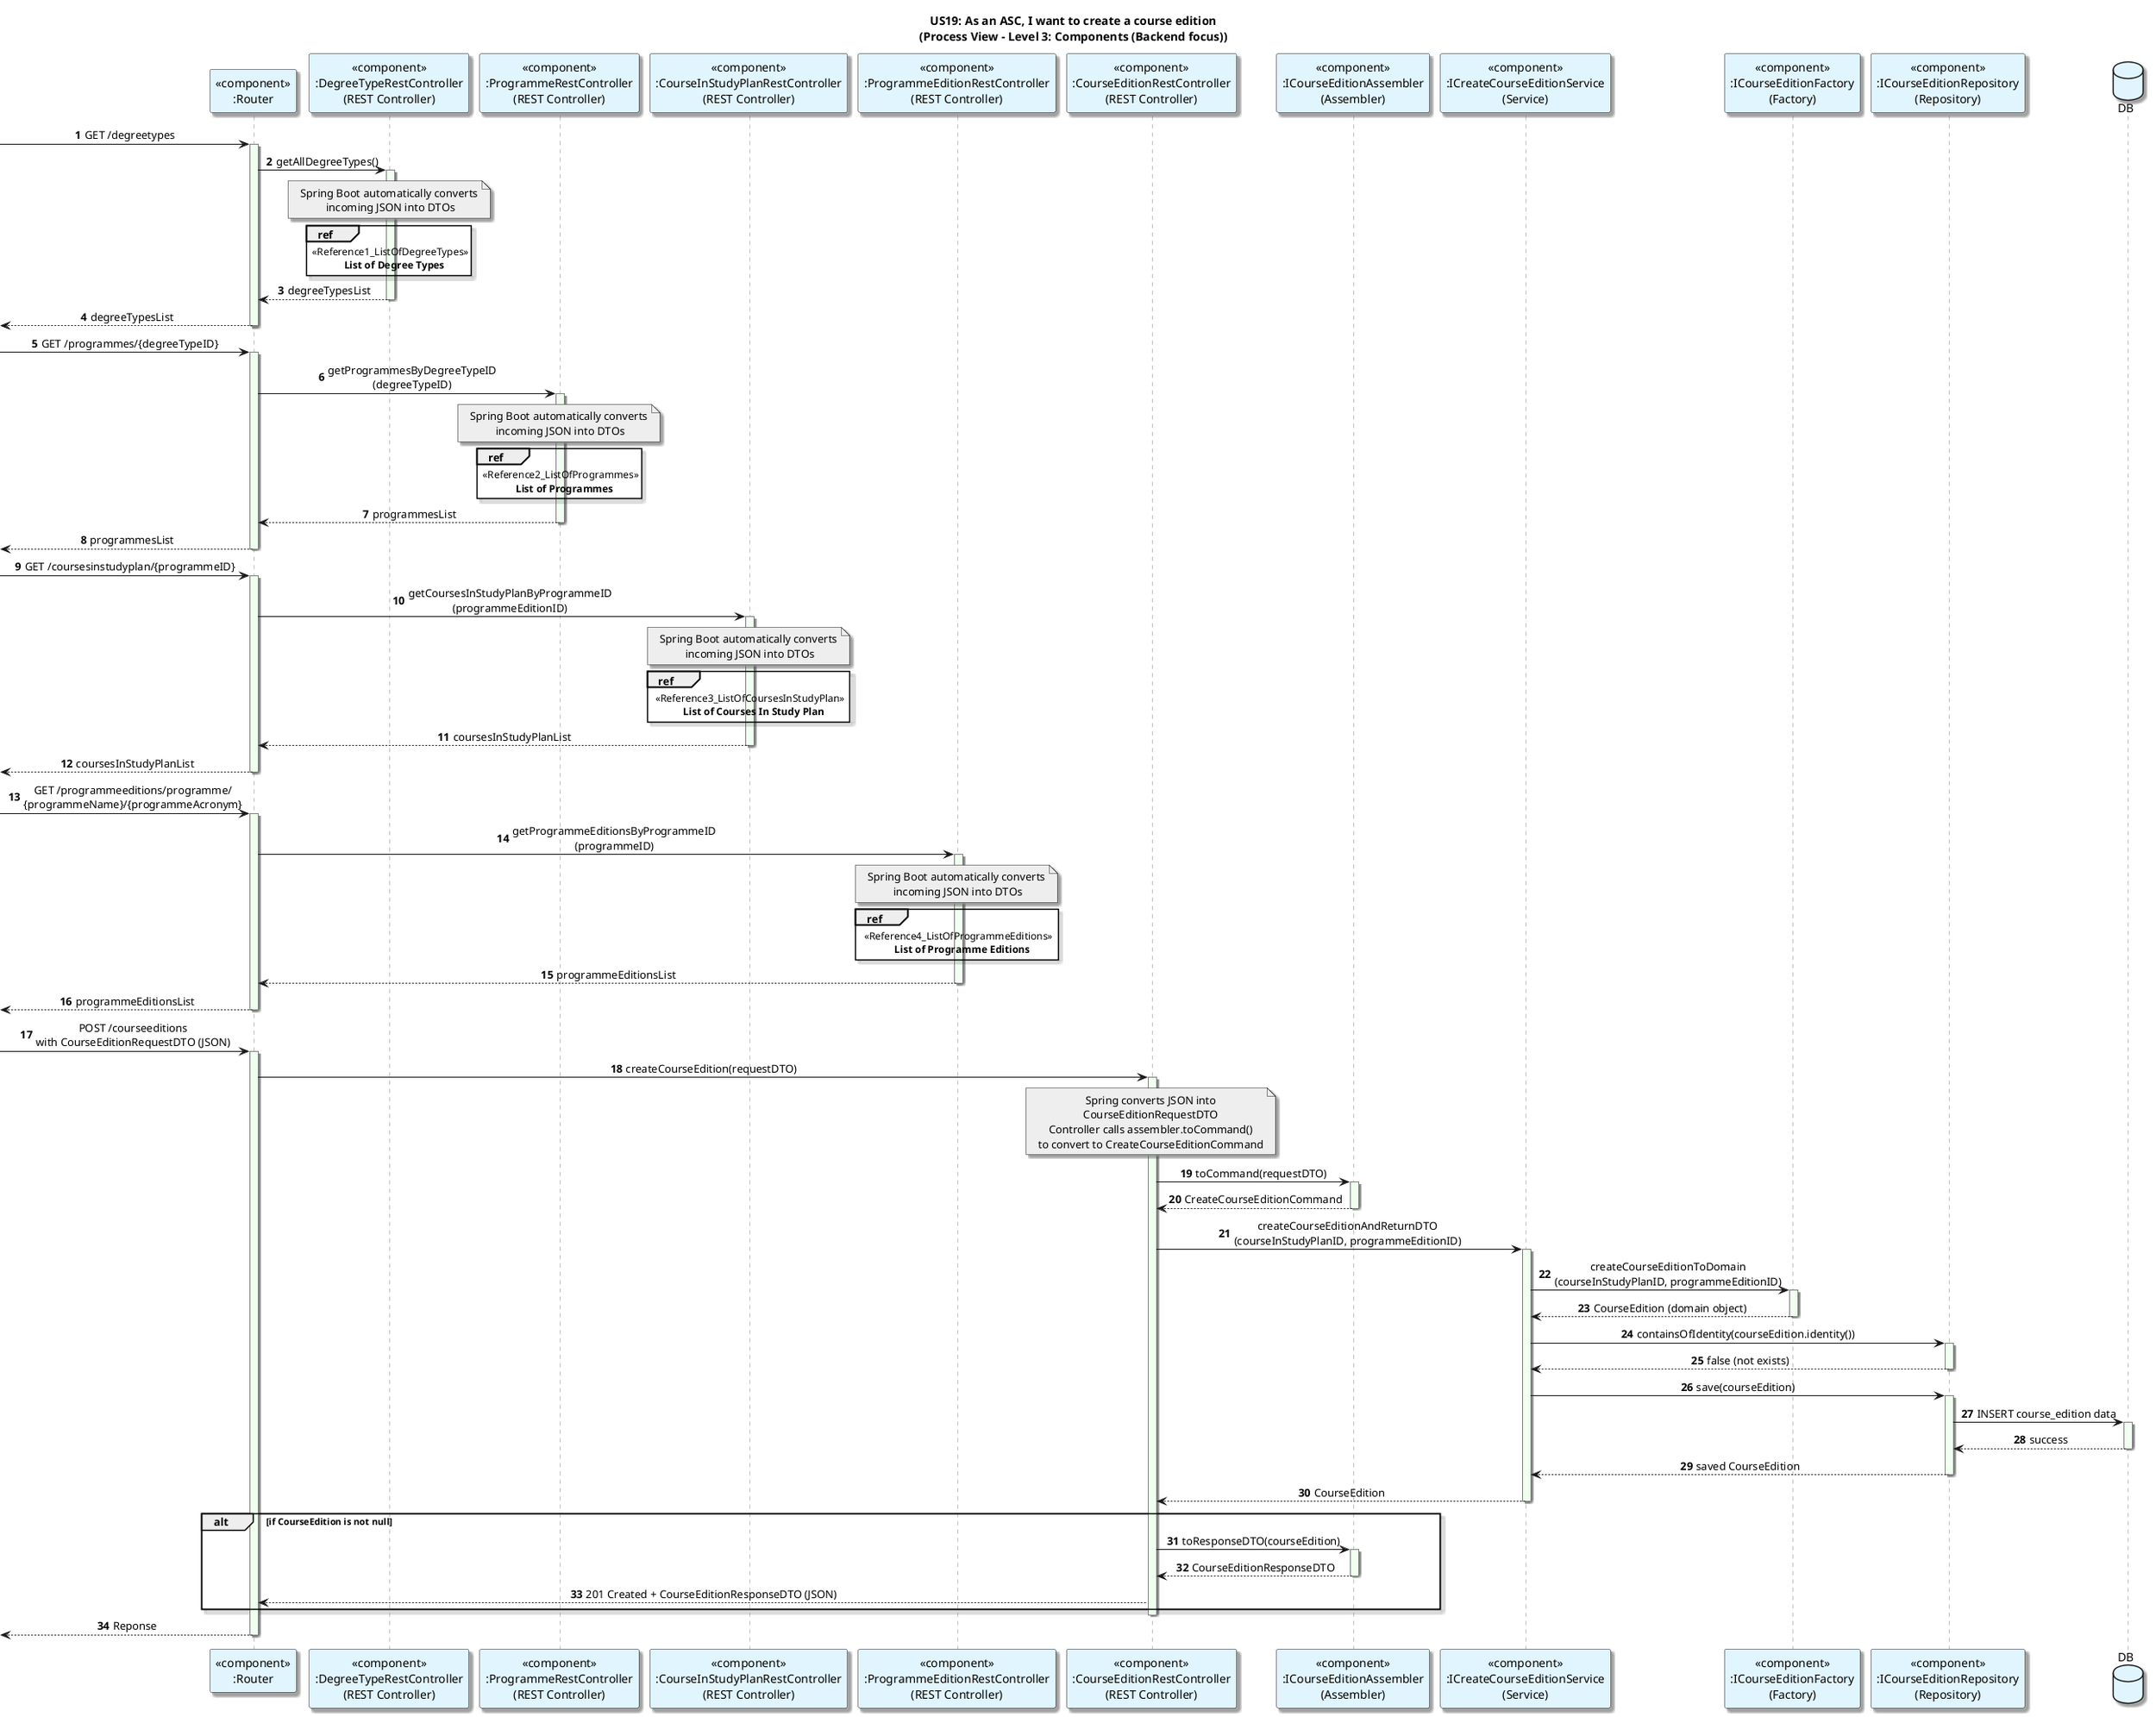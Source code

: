 @startuml
title: US19: As an ASC, I want to create a course edition\n(Process View - Level 3: Components (Backend focus))
autonumber

skinparam {
  ActivityPadding 2
  ActivityMargin 2
  BoxPadding 2
}
skinparam sequence {
    LifeLineBorderColor Grey
    LifeLineBackgroundColor HoneyDew
}
skinparam defaultTextAlignment center
skinparam shadowing true

participant "<<component>>\n:Router" as Router #E1F5FE
participant "<<component>>\n:DegreeTypeRestController\n(REST Controller)" as DegreeTypeController #E1F5FE
participant "<<component>>\n:ProgrammeRestController\n(REST Controller)" as ProgrammeController #E1F5FE
participant "<<component>>\n:CourseInStudyPlanRestController\n(REST Controller)" as CSPController #E1F5FE
participant "<<component>>\n:ProgrammeEditionRestController\n(REST Controller)" as PEController #E1F5FE
participant "<<component>>\n:CourseEditionRestController\n(REST Controller)" as Controller #E1F5FE
participant "<<component>>\n:ICourseEditionAssembler\n(Assembler)" as Assembler #E1F5FE
participant "<<component>>\n:ICreateCourseEditionService\n(Service)" as Service #E1F5FE
participant "<<component>>\n:ICourseEditionFactory\n(Factory)" as Factory #E1F5FE
participant "<<component>>\n:ICourseEditionRepository\n(Repository)" as Repository #E1F5FE

database DB as DB #E1F5FE

-> Router: GET /degreetypes
activate Router
Router -> DegreeTypeController: getAllDegreeTypes()
activate DegreeTypeController
note over DegreeTypeController #EEEEEE
Spring Boot automatically converts
 incoming JSON into DTOs
end note
ref over DegreeTypeController
<<Reference1_ListOfDegreeTypes>>
   <b>List of Degree Types</b>
end ref
DegreeTypeController --> Router: degreeTypesList
deactivate DegreeTypeController
<-- Router: degreeTypesList
deactivate Router

-> Router: GET /programmes/{degreeTypeID}
activate Router
Router -> ProgrammeController: getProgrammesByDegreeTypeID\n(degreeTypeID)
activate ProgrammeController
note over ProgrammeController #EEEEEE
Spring Boot automatically converts
 incoming JSON into DTOs
end note
ref over ProgrammeController
<<Reference2_ListOfProgrammes>>
   <b>List of Programmes</b>
end ref
ProgrammeController --> Router: programmesList
deactivate ProgrammeController
<-- Router: programmesList
deactivate Router

-> Router: GET /coursesinstudyplan/{programmeID}
activate Router
Router -> CSPController: getCoursesInStudyPlanByProgrammeID\n(programmeEditionID)
activate CSPController
note over CSPController #EEEEEE
Spring Boot automatically converts
 incoming JSON into DTOs
end note
ref over CSPController
<<Reference3_ListOfCoursesInStudyPlan>>
   <b>List of Courses In Study Plan</b>
end ref
CSPController --> Router: coursesInStudyPlanList
deactivate CSPController
<-- Router: coursesInStudyPlanList
deactivate Router

-> Router: GET /programmeeditions/programme/\n{programmeName}/{programmeAcronym}
activate Router
Router -> PEController: getProgrammeEditionsByProgrammeID\n(programmeID)
activate PEController
note over PEController #EEEEEE
Spring Boot automatically converts
 incoming JSON into DTOs
end note
ref over PEController
<<Reference4_ListOfProgrammeEditions>>
   <b>List of Programme Editions</b>
end ref
PEController --> Router: programmeEditionsList
deactivate PEController
<-- Router: programmeEditionsList
deactivate Router


-> Router: POST /courseeditions\nwith CourseEditionRequestDTO (JSON)
activate Router

Router -> Controller: createCourseEdition(requestDTO)
activate Controller

note over Controller #EEEEEE
Spring converts JSON into
CourseEditionRequestDTO
Controller calls assembler.toCommand()
to convert to CreateCourseEditionCommand
end note

Controller -> Assembler: toCommand(requestDTO)
activate Assembler
Assembler --> Controller: CreateCourseEditionCommand
deactivate Assembler



Controller -> Service: createCourseEditionAndReturnDTO\n(courseInStudyPlanID, programmeEditionID)
activate Service


Service -> Factory: createCourseEditionToDomain\n(courseInStudyPlanID, programmeEditionID)
activate Factory

Factory --> Service: CourseEdition (domain object)
deactivate Factory

Service -> Repository: containsOfIdentity(courseEdition.identity())
activate Repository
Repository --> Service: false (not exists)
deactivate Repository

Service -> Repository: save(courseEdition)
activate Repository

Repository -> DB: INSERT course_edition data
activate DB
DB --> Repository: success
deactivate DB

Repository --> Service: saved CourseEdition
deactivate Repository

Service --> Controller: CourseEdition
deactivate Service


alt if CourseEdition is not null
    Controller -> Assembler: toResponseDTO(courseEdition)
    activate Assembler
    Assembler --> Controller: CourseEditionResponseDTO
    deactivate Assembler

    Controller --> Router: 201 Created + CourseEditionResponseDTO (JSON)

end

deactivate Controller

<-- Router: Reponse
deactivate Router
@enduml

